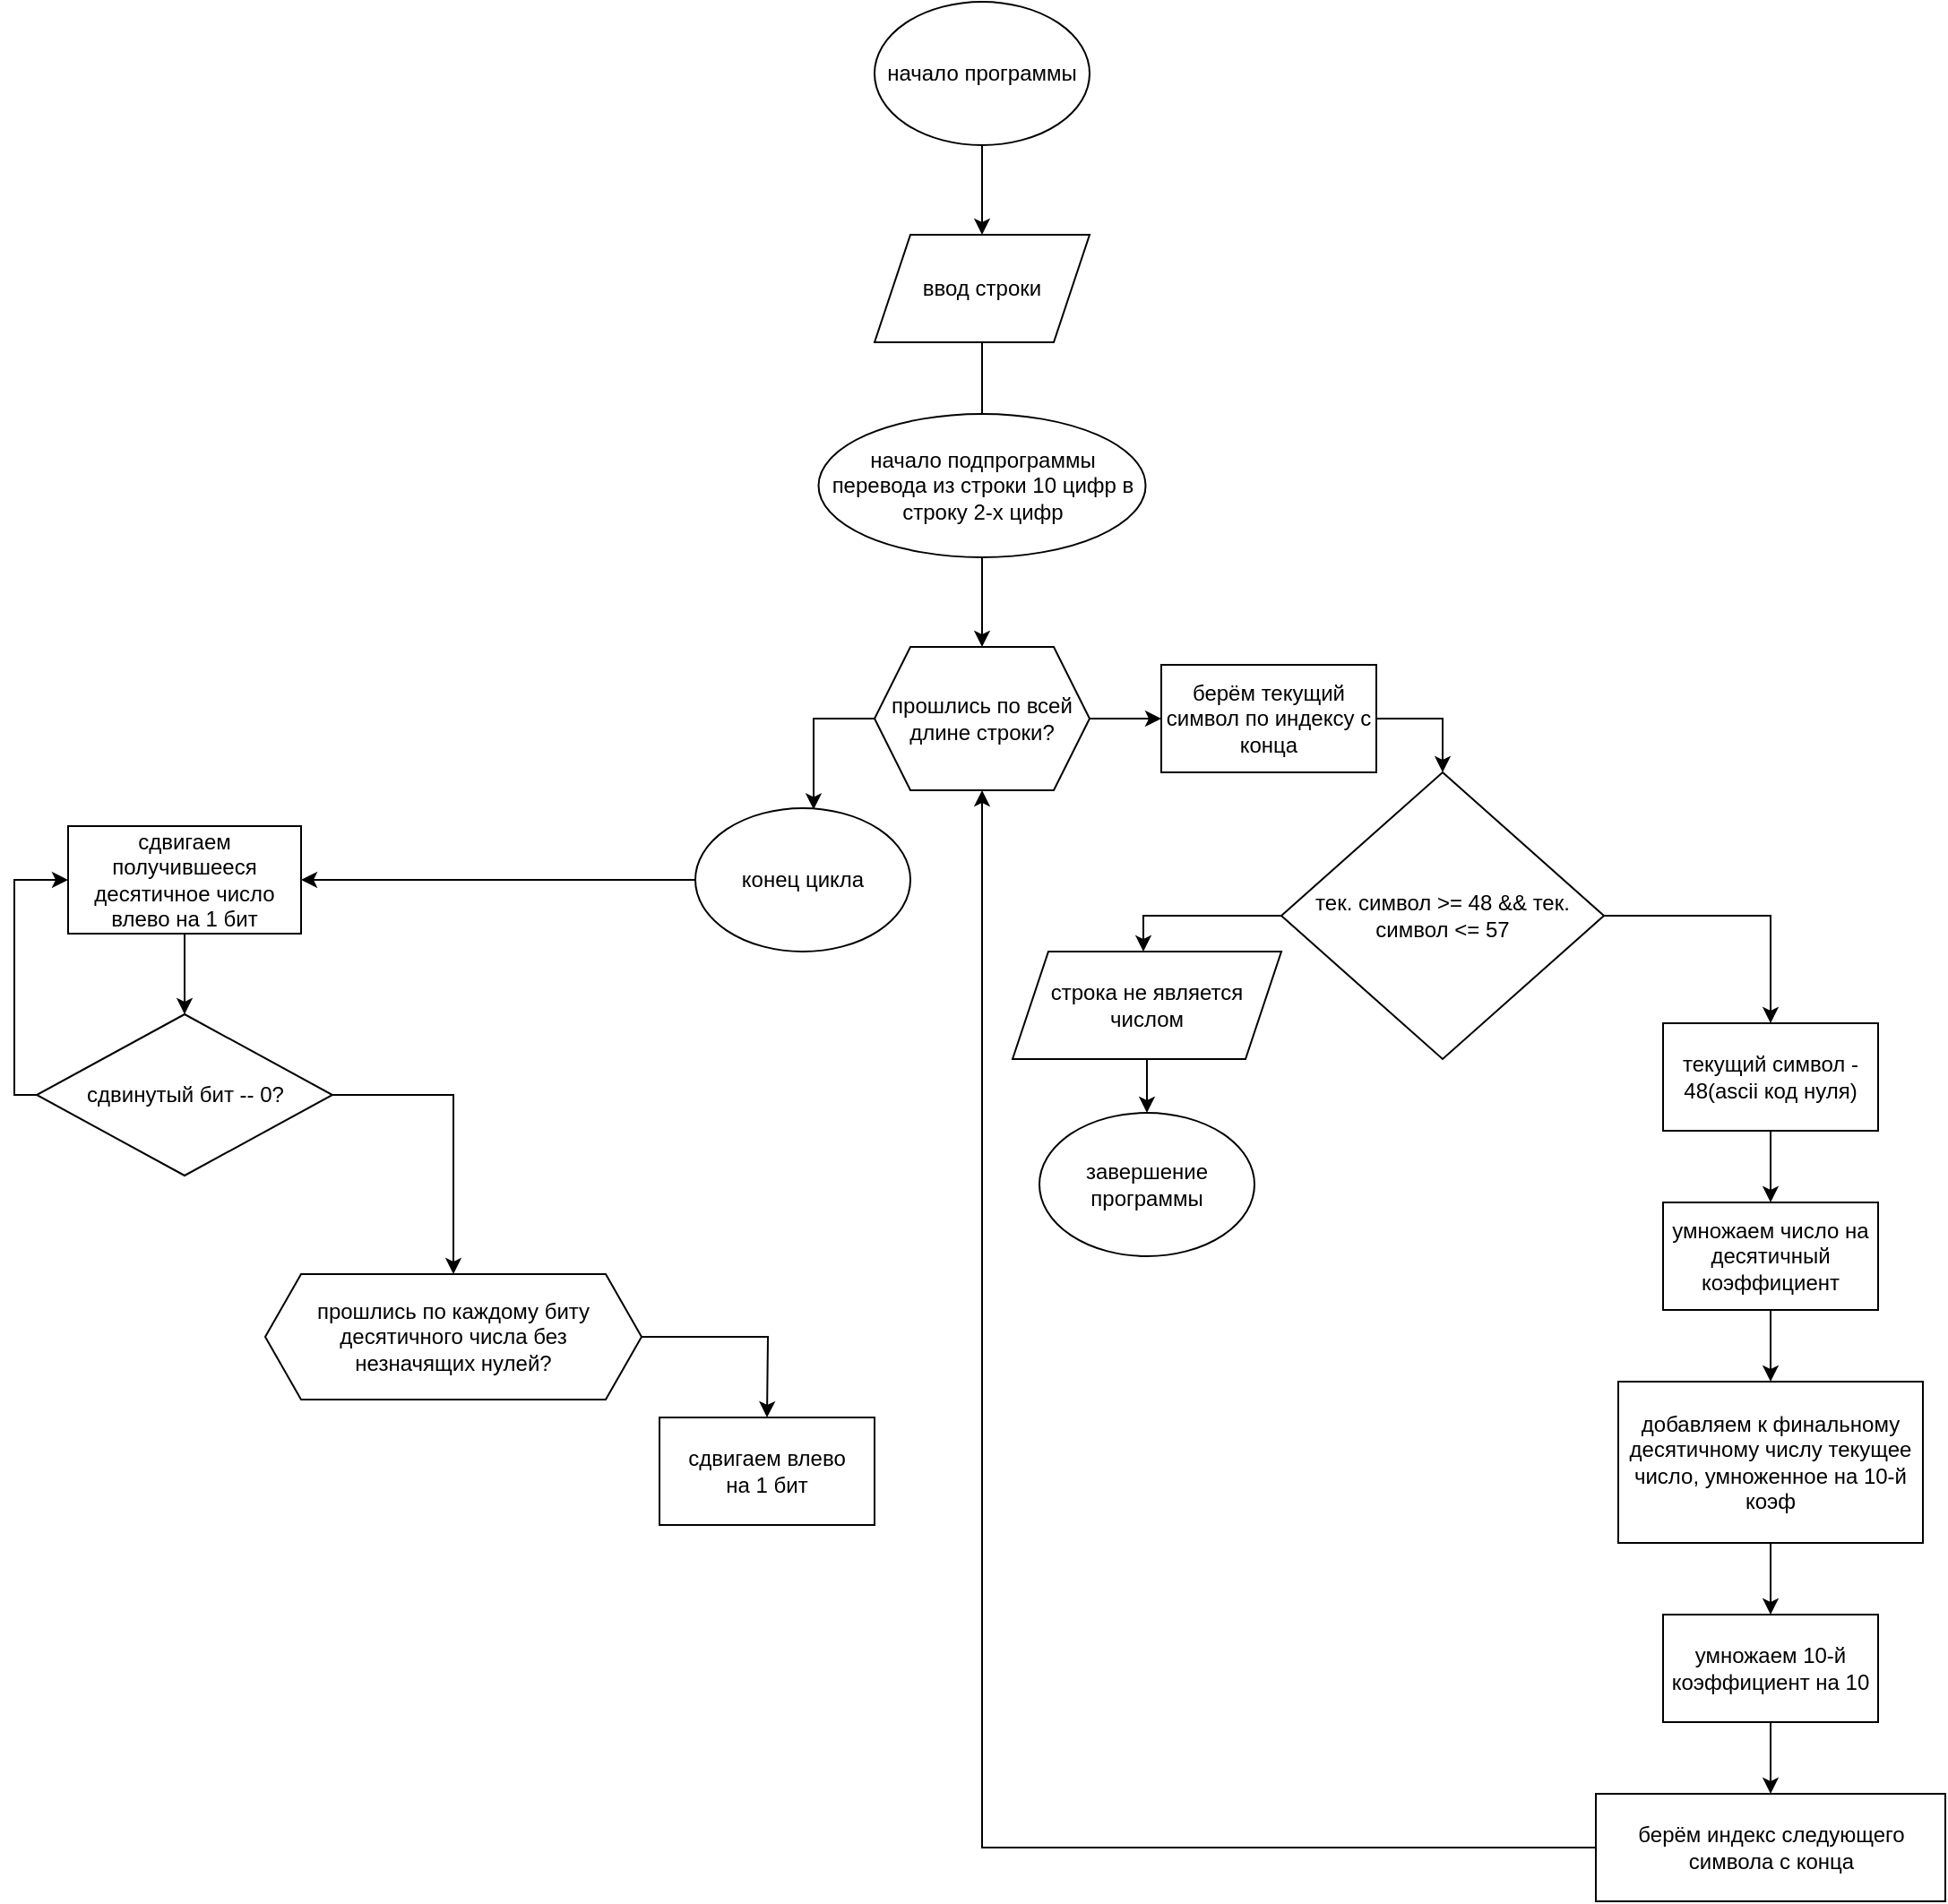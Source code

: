 <mxfile version="26.1.0">
  <diagram id="C5RBs43oDa-KdzZeNtuy" name="Page-1">
    <mxGraphModel dx="1621" dy="698" grid="1" gridSize="10" guides="1" tooltips="1" connect="1" arrows="1" fold="1" page="1" pageScale="1" pageWidth="827" pageHeight="1169" math="0" shadow="0">
      <root>
        <mxCell id="WIyWlLk6GJQsqaUBKTNV-0" />
        <mxCell id="WIyWlLk6GJQsqaUBKTNV-1" parent="WIyWlLk6GJQsqaUBKTNV-0" />
        <mxCell id="5fV1kzE_wfEQVig91Vzh-1" style="edgeStyle=orthogonalEdgeStyle;rounded=0;orthogonalLoop=1;jettySize=auto;html=1;entryX=0.5;entryY=0;entryDx=0;entryDy=0;" parent="WIyWlLk6GJQsqaUBKTNV-1" source="5fV1kzE_wfEQVig91Vzh-0" target="5fV1kzE_wfEQVig91Vzh-2" edge="1">
          <mxGeometry relative="1" as="geometry">
            <mxPoint x="414" y="370" as="targetPoint" />
          </mxGeometry>
        </mxCell>
        <mxCell id="5fV1kzE_wfEQVig91Vzh-0" value="ввод строки" style="shape=parallelogram;perimeter=parallelogramPerimeter;whiteSpace=wrap;html=1;fixedSize=1;" parent="WIyWlLk6GJQsqaUBKTNV-1" vertex="1">
          <mxGeometry x="300" y="150" width="120" height="60" as="geometry" />
        </mxCell>
        <mxCell id="OpSav2Jw1ReQop_rSbhb-10" style="edgeStyle=orthogonalEdgeStyle;rounded=0;orthogonalLoop=1;jettySize=auto;html=1;entryX=0.55;entryY=0.009;entryDx=0;entryDy=0;entryPerimeter=0;" edge="1" parent="WIyWlLk6GJQsqaUBKTNV-1" source="5fV1kzE_wfEQVig91Vzh-2" target="5fV1kzE_wfEQVig91Vzh-7">
          <mxGeometry relative="1" as="geometry">
            <mxPoint x="250" y="420" as="targetPoint" />
            <Array as="points">
              <mxPoint x="266" y="420" />
            </Array>
          </mxGeometry>
        </mxCell>
        <mxCell id="OpSav2Jw1ReQop_rSbhb-12" style="edgeStyle=orthogonalEdgeStyle;rounded=0;orthogonalLoop=1;jettySize=auto;html=1;" edge="1" parent="WIyWlLk6GJQsqaUBKTNV-1" source="5fV1kzE_wfEQVig91Vzh-2" target="OpSav2Jw1ReQop_rSbhb-11">
          <mxGeometry relative="1" as="geometry" />
        </mxCell>
        <mxCell id="5fV1kzE_wfEQVig91Vzh-2" value="прошлись по всей длине строки?" style="shape=hexagon;perimeter=hexagonPerimeter2;whiteSpace=wrap;html=1;fixedSize=1;" parent="WIyWlLk6GJQsqaUBKTNV-1" vertex="1">
          <mxGeometry x="300" y="380" width="120" height="80" as="geometry" />
        </mxCell>
        <mxCell id="OpSav2Jw1ReQop_rSbhb-1" style="edgeStyle=orthogonalEdgeStyle;rounded=0;orthogonalLoop=1;jettySize=auto;html=1;" edge="1" parent="WIyWlLk6GJQsqaUBKTNV-1" source="5fV1kzE_wfEQVig91Vzh-5" target="OpSav2Jw1ReQop_rSbhb-0">
          <mxGeometry relative="1" as="geometry" />
        </mxCell>
        <mxCell id="5fV1kzE_wfEQVig91Vzh-5" value="текущий символ - 48(ascii код нуля)" style="rounded=0;whiteSpace=wrap;html=1;" parent="WIyWlLk6GJQsqaUBKTNV-1" vertex="1">
          <mxGeometry x="740" y="590" width="120" height="60" as="geometry" />
        </mxCell>
        <mxCell id="OpSav2Jw1ReQop_rSbhb-15" value="" style="edgeStyle=orthogonalEdgeStyle;rounded=0;orthogonalLoop=1;jettySize=auto;html=1;" edge="1" parent="WIyWlLk6GJQsqaUBKTNV-1" source="5fV1kzE_wfEQVig91Vzh-7" target="OpSav2Jw1ReQop_rSbhb-14">
          <mxGeometry relative="1" as="geometry" />
        </mxCell>
        <mxCell id="5fV1kzE_wfEQVig91Vzh-7" value="конец цикла" style="ellipse;whiteSpace=wrap;html=1;" parent="WIyWlLk6GJQsqaUBKTNV-1" vertex="1">
          <mxGeometry x="200" y="470" width="120" height="80" as="geometry" />
        </mxCell>
        <mxCell id="5fV1kzE_wfEQVig91Vzh-14" style="edgeStyle=orthogonalEdgeStyle;rounded=0;orthogonalLoop=1;jettySize=auto;html=1;entryX=0.5;entryY=0;entryDx=0;entryDy=0;" parent="WIyWlLk6GJQsqaUBKTNV-1" source="5fV1kzE_wfEQVig91Vzh-10" target="5fV1kzE_wfEQVig91Vzh-5" edge="1">
          <mxGeometry relative="1" as="geometry">
            <mxPoint x="800" y="530" as="targetPoint" />
          </mxGeometry>
        </mxCell>
        <mxCell id="5fV1kzE_wfEQVig91Vzh-19" style="edgeStyle=orthogonalEdgeStyle;rounded=0;orthogonalLoop=1;jettySize=auto;html=1;" parent="WIyWlLk6GJQsqaUBKTNV-1" source="5fV1kzE_wfEQVig91Vzh-10" target="5fV1kzE_wfEQVig91Vzh-16" edge="1">
          <mxGeometry relative="1" as="geometry">
            <mxPoint x="460" y="530" as="targetPoint" />
            <Array as="points">
              <mxPoint x="450" y="530" />
            </Array>
          </mxGeometry>
        </mxCell>
        <mxCell id="5fV1kzE_wfEQVig91Vzh-10" value="тек. символ &amp;gt;= 48 &amp;amp;&amp;amp; тек. символ &amp;lt;= 57" style="rhombus;whiteSpace=wrap;html=1;" parent="WIyWlLk6GJQsqaUBKTNV-1" vertex="1">
          <mxGeometry x="527" y="450" width="180" height="160" as="geometry" />
        </mxCell>
        <mxCell id="5fV1kzE_wfEQVig91Vzh-21" style="edgeStyle=orthogonalEdgeStyle;rounded=0;orthogonalLoop=1;jettySize=auto;html=1;entryX=0.5;entryY=0;entryDx=0;entryDy=0;" parent="WIyWlLk6GJQsqaUBKTNV-1" source="5fV1kzE_wfEQVig91Vzh-16" target="5fV1kzE_wfEQVig91Vzh-20" edge="1">
          <mxGeometry relative="1" as="geometry" />
        </mxCell>
        <mxCell id="5fV1kzE_wfEQVig91Vzh-16" value="строка не является числом" style="shape=parallelogram;perimeter=parallelogramPerimeter;whiteSpace=wrap;html=1;fixedSize=1;" parent="WIyWlLk6GJQsqaUBKTNV-1" vertex="1">
          <mxGeometry x="377" y="550" width="150" height="60" as="geometry" />
        </mxCell>
        <mxCell id="5fV1kzE_wfEQVig91Vzh-20" value="завершение программы" style="ellipse;whiteSpace=wrap;html=1;" parent="WIyWlLk6GJQsqaUBKTNV-1" vertex="1">
          <mxGeometry x="392" y="640" width="120" height="80" as="geometry" />
        </mxCell>
        <mxCell id="OpSav2Jw1ReQop_rSbhb-3" style="edgeStyle=orthogonalEdgeStyle;rounded=0;orthogonalLoop=1;jettySize=auto;html=1;" edge="1" parent="WIyWlLk6GJQsqaUBKTNV-1" source="OpSav2Jw1ReQop_rSbhb-0" target="OpSav2Jw1ReQop_rSbhb-2">
          <mxGeometry relative="1" as="geometry" />
        </mxCell>
        <mxCell id="OpSav2Jw1ReQop_rSbhb-0" value="умножаем число на десятичный коэффициент" style="rounded=0;whiteSpace=wrap;html=1;" vertex="1" parent="WIyWlLk6GJQsqaUBKTNV-1">
          <mxGeometry x="740" y="690" width="120" height="60" as="geometry" />
        </mxCell>
        <mxCell id="OpSav2Jw1ReQop_rSbhb-5" style="edgeStyle=orthogonalEdgeStyle;rounded=0;orthogonalLoop=1;jettySize=auto;html=1;" edge="1" parent="WIyWlLk6GJQsqaUBKTNV-1" source="OpSav2Jw1ReQop_rSbhb-2" target="OpSav2Jw1ReQop_rSbhb-4">
          <mxGeometry relative="1" as="geometry" />
        </mxCell>
        <mxCell id="OpSav2Jw1ReQop_rSbhb-2" value="добавляем к финальному десятичному числу текущее число, умноженное на 10-й коэф" style="rounded=0;whiteSpace=wrap;html=1;" vertex="1" parent="WIyWlLk6GJQsqaUBKTNV-1">
          <mxGeometry x="715" y="790" width="170" height="90" as="geometry" />
        </mxCell>
        <mxCell id="OpSav2Jw1ReQop_rSbhb-36" value="" style="edgeStyle=orthogonalEdgeStyle;rounded=0;orthogonalLoop=1;jettySize=auto;html=1;" edge="1" parent="WIyWlLk6GJQsqaUBKTNV-1" source="OpSav2Jw1ReQop_rSbhb-4" target="OpSav2Jw1ReQop_rSbhb-35">
          <mxGeometry relative="1" as="geometry" />
        </mxCell>
        <mxCell id="OpSav2Jw1ReQop_rSbhb-4" value="умножаем 10-й коэффициент на 10" style="rounded=0;whiteSpace=wrap;html=1;" vertex="1" parent="WIyWlLk6GJQsqaUBKTNV-1">
          <mxGeometry x="740" y="920" width="120" height="60" as="geometry" />
        </mxCell>
        <mxCell id="OpSav2Jw1ReQop_rSbhb-13" style="edgeStyle=orthogonalEdgeStyle;rounded=0;orthogonalLoop=1;jettySize=auto;html=1;entryX=0.5;entryY=0;entryDx=0;entryDy=0;" edge="1" parent="WIyWlLk6GJQsqaUBKTNV-1" source="OpSav2Jw1ReQop_rSbhb-11" target="5fV1kzE_wfEQVig91Vzh-10">
          <mxGeometry relative="1" as="geometry">
            <mxPoint x="620" y="420" as="targetPoint" />
            <Array as="points">
              <mxPoint x="617" y="420" />
            </Array>
          </mxGeometry>
        </mxCell>
        <mxCell id="OpSav2Jw1ReQop_rSbhb-11" value="берём текущий символ по индексу с конца" style="rounded=0;whiteSpace=wrap;html=1;" vertex="1" parent="WIyWlLk6GJQsqaUBKTNV-1">
          <mxGeometry x="460" y="390" width="120" height="60" as="geometry" />
        </mxCell>
        <mxCell id="OpSav2Jw1ReQop_rSbhb-20" value="" style="edgeStyle=orthogonalEdgeStyle;rounded=0;orthogonalLoop=1;jettySize=auto;html=1;" edge="1" parent="WIyWlLk6GJQsqaUBKTNV-1" source="OpSav2Jw1ReQop_rSbhb-14" target="OpSav2Jw1ReQop_rSbhb-19">
          <mxGeometry relative="1" as="geometry" />
        </mxCell>
        <mxCell id="OpSav2Jw1ReQop_rSbhb-14" value="сдвигаем получившееся десятичное число влево на 1 бит" style="whiteSpace=wrap;html=1;" vertex="1" parent="WIyWlLk6GJQsqaUBKTNV-1">
          <mxGeometry x="-150" y="480" width="130" height="60" as="geometry" />
        </mxCell>
        <mxCell id="OpSav2Jw1ReQop_rSbhb-21" style="edgeStyle=orthogonalEdgeStyle;rounded=0;orthogonalLoop=1;jettySize=auto;html=1;entryX=0;entryY=0.5;entryDx=0;entryDy=0;" edge="1" parent="WIyWlLk6GJQsqaUBKTNV-1" source="OpSav2Jw1ReQop_rSbhb-19" target="OpSav2Jw1ReQop_rSbhb-14">
          <mxGeometry relative="1" as="geometry">
            <mxPoint x="-90" y="510" as="targetPoint" />
            <Array as="points">
              <mxPoint x="-180" y="630" />
              <mxPoint x="-180" y="510" />
            </Array>
          </mxGeometry>
        </mxCell>
        <mxCell id="OpSav2Jw1ReQop_rSbhb-28" style="edgeStyle=orthogonalEdgeStyle;rounded=0;orthogonalLoop=1;jettySize=auto;html=1;" edge="1" parent="WIyWlLk6GJQsqaUBKTNV-1" source="OpSav2Jw1ReQop_rSbhb-19" target="OpSav2Jw1ReQop_rSbhb-24">
          <mxGeometry relative="1" as="geometry">
            <Array as="points">
              <mxPoint x="65" y="630" />
            </Array>
          </mxGeometry>
        </mxCell>
        <mxCell id="OpSav2Jw1ReQop_rSbhb-19" value="сдвинутый бит -- 0?" style="rhombus;whiteSpace=wrap;html=1;" vertex="1" parent="WIyWlLk6GJQsqaUBKTNV-1">
          <mxGeometry x="-167.5" y="585" width="165" height="90" as="geometry" />
        </mxCell>
        <mxCell id="OpSav2Jw1ReQop_rSbhb-29" style="edgeStyle=orthogonalEdgeStyle;rounded=0;orthogonalLoop=1;jettySize=auto;html=1;" edge="1" parent="WIyWlLk6GJQsqaUBKTNV-1" source="OpSav2Jw1ReQop_rSbhb-24">
          <mxGeometry relative="1" as="geometry">
            <mxPoint x="240" y="810" as="targetPoint" />
          </mxGeometry>
        </mxCell>
        <mxCell id="OpSav2Jw1ReQop_rSbhb-24" value="&lt;div&gt;прошлись по каждому биту десятичного числа без&lt;/div&gt;&lt;div&gt;незначящих нулей?&lt;/div&gt;" style="shape=hexagon;perimeter=hexagonPerimeter2;whiteSpace=wrap;html=1;fixedSize=1;" vertex="1" parent="WIyWlLk6GJQsqaUBKTNV-1">
          <mxGeometry x="-40" y="730" width="210" height="70" as="geometry" />
        </mxCell>
        <mxCell id="OpSav2Jw1ReQop_rSbhb-26" value="начало подпрограммы перевода из строки 10 цифр в строку 2-х цифр" style="ellipse;whiteSpace=wrap;html=1;" vertex="1" parent="WIyWlLk6GJQsqaUBKTNV-1">
          <mxGeometry x="268.75" y="250" width="182.5" height="80" as="geometry" />
        </mxCell>
        <mxCell id="OpSav2Jw1ReQop_rSbhb-31" style="edgeStyle=orthogonalEdgeStyle;rounded=0;orthogonalLoop=1;jettySize=auto;html=1;" edge="1" parent="WIyWlLk6GJQsqaUBKTNV-1" source="OpSav2Jw1ReQop_rSbhb-30" target="5fV1kzE_wfEQVig91Vzh-0">
          <mxGeometry relative="1" as="geometry" />
        </mxCell>
        <mxCell id="OpSav2Jw1ReQop_rSbhb-30" value="начало программы" style="ellipse;whiteSpace=wrap;html=1;" vertex="1" parent="WIyWlLk6GJQsqaUBKTNV-1">
          <mxGeometry x="300" y="20" width="120" height="80" as="geometry" />
        </mxCell>
        <mxCell id="OpSav2Jw1ReQop_rSbhb-33" value="&lt;div&gt;сдвигаем влево&lt;/div&gt;&lt;div&gt;на 1 бит&lt;/div&gt;" style="rounded=0;whiteSpace=wrap;html=1;" vertex="1" parent="WIyWlLk6GJQsqaUBKTNV-1">
          <mxGeometry x="180" y="810" width="120" height="60" as="geometry" />
        </mxCell>
        <mxCell id="OpSav2Jw1ReQop_rSbhb-37" style="edgeStyle=orthogonalEdgeStyle;rounded=0;orthogonalLoop=1;jettySize=auto;html=1;entryX=0.5;entryY=1;entryDx=0;entryDy=0;" edge="1" parent="WIyWlLk6GJQsqaUBKTNV-1" source="OpSav2Jw1ReQop_rSbhb-35" target="5fV1kzE_wfEQVig91Vzh-2">
          <mxGeometry relative="1" as="geometry" />
        </mxCell>
        <mxCell id="OpSav2Jw1ReQop_rSbhb-35" value="берём индекс следующего символа с конца" style="whiteSpace=wrap;html=1;rounded=0;" vertex="1" parent="WIyWlLk6GJQsqaUBKTNV-1">
          <mxGeometry x="702.5" y="1020" width="195" height="60" as="geometry" />
        </mxCell>
      </root>
    </mxGraphModel>
  </diagram>
</mxfile>
